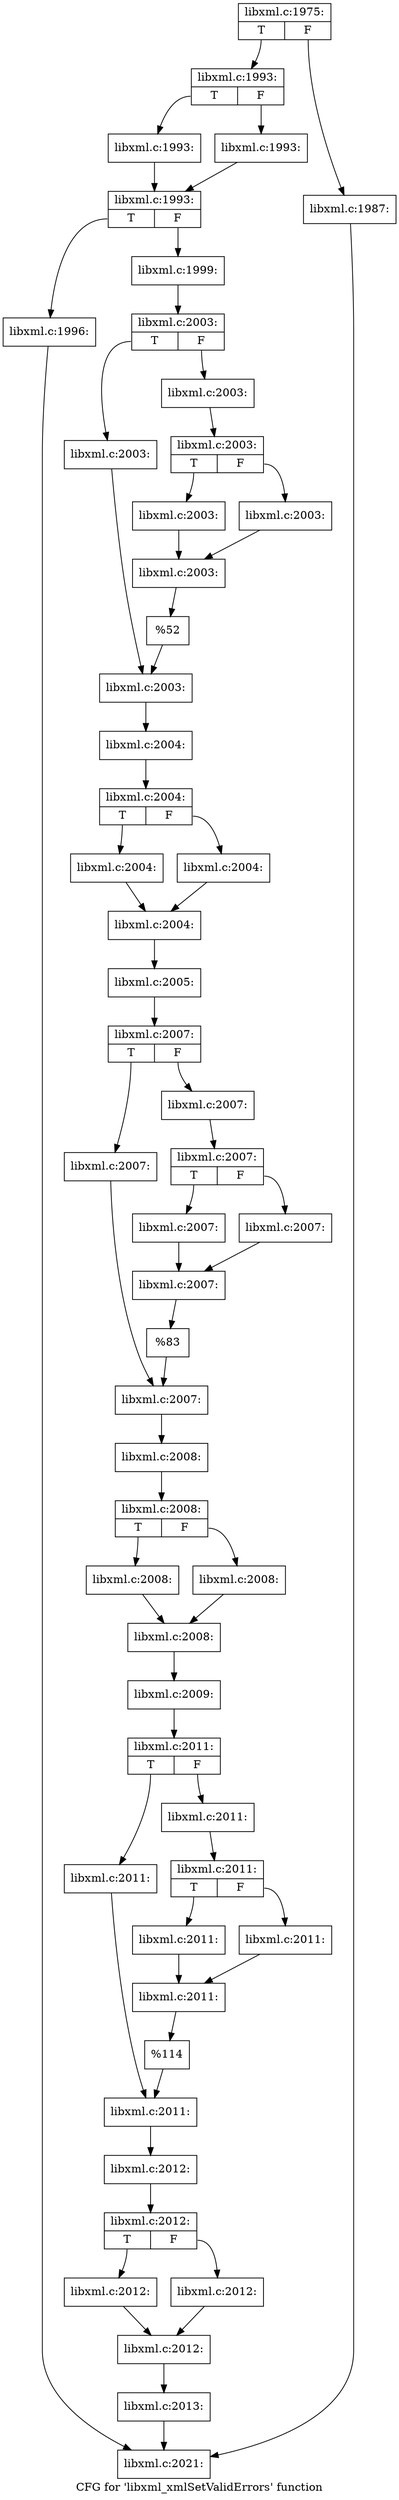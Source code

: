 digraph "CFG for 'libxml_xmlSetValidErrors' function" {
	label="CFG for 'libxml_xmlSetValidErrors' function";

	Node0x5601300 [shape=record,label="{libxml.c:1975:|{<s0>T|<s1>F}}"];
	Node0x5601300:s0 -> Node0x5603840;
	Node0x5601300:s1 -> Node0x56037f0;
	Node0x56037f0 [shape=record,label="{libxml.c:1987:}"];
	Node0x56037f0 -> Node0x5601630;
	Node0x5603840 [shape=record,label="{libxml.c:1993:|{<s0>T|<s1>F}}"];
	Node0x5603840:s0 -> Node0x56040a0;
	Node0x5603840:s1 -> Node0x56040f0;
	Node0x56040a0 [shape=record,label="{libxml.c:1993:}"];
	Node0x56040a0 -> Node0x5604140;
	Node0x56040f0 [shape=record,label="{libxml.c:1993:}"];
	Node0x56040f0 -> Node0x5604140;
	Node0x5604140 [shape=record,label="{libxml.c:1993:|{<s0>T|<s1>F}}"];
	Node0x5604140:s0 -> Node0x56051f0;
	Node0x5604140:s1 -> Node0x5605240;
	Node0x56051f0 [shape=record,label="{libxml.c:1996:}"];
	Node0x56051f0 -> Node0x5601630;
	Node0x5605240 [shape=record,label="{libxml.c:1999:}"];
	Node0x5605240 -> Node0x5605da0;
	Node0x5605da0 [shape=record,label="{libxml.c:2003:|{<s0>T|<s1>F}}"];
	Node0x5605da0:s0 -> Node0x5605fd0;
	Node0x5605da0:s1 -> Node0x5606070;
	Node0x5605fd0 [shape=record,label="{libxml.c:2003:}"];
	Node0x5605fd0 -> Node0x5606020;
	Node0x5606070 [shape=record,label="{libxml.c:2003:}"];
	Node0x5606070 -> Node0x56063b0;
	Node0x56063b0 [shape=record,label="{libxml.c:2003:|{<s0>T|<s1>F}}"];
	Node0x56063b0:s0 -> Node0x56065a0;
	Node0x56063b0:s1 -> Node0x5606640;
	Node0x56065a0 [shape=record,label="{libxml.c:2003:}"];
	Node0x56065a0 -> Node0x56065f0;
	Node0x5606640 [shape=record,label="{libxml.c:2003:}"];
	Node0x5606640 -> Node0x56065f0;
	Node0x56065f0 [shape=record,label="{libxml.c:2003:}"];
	Node0x56065f0 -> Node0x5606310;
	Node0x5606310 [shape=record,label="{%52}"];
	Node0x5606310 -> Node0x5606020;
	Node0x5606020 [shape=record,label="{libxml.c:2003:}"];
	Node0x5606020 -> Node0x5605d00;
	Node0x5605d00 [shape=record,label="{libxml.c:2004:}"];
	Node0x5605d00 -> Node0x5607270;
	Node0x5607270 [shape=record,label="{libxml.c:2004:|{<s0>T|<s1>F}}"];
	Node0x5607270:s0 -> Node0x5607430;
	Node0x5607270:s1 -> Node0x56074d0;
	Node0x5607430 [shape=record,label="{libxml.c:2004:}"];
	Node0x5607430 -> Node0x5607480;
	Node0x56074d0 [shape=record,label="{libxml.c:2004:}"];
	Node0x56074d0 -> Node0x5607480;
	Node0x5607480 [shape=record,label="{libxml.c:2004:}"];
	Node0x5607480 -> Node0x5605d50;
	Node0x5605d50 [shape=record,label="{libxml.c:2005:}"];
	Node0x5605d50 -> Node0x5607c60;
	Node0x5607c60 [shape=record,label="{libxml.c:2007:|{<s0>T|<s1>F}}"];
	Node0x5607c60:s0 -> Node0x5607f00;
	Node0x5607c60:s1 -> Node0x5607fa0;
	Node0x5607f00 [shape=record,label="{libxml.c:2007:}"];
	Node0x5607f00 -> Node0x5607f50;
	Node0x5607fa0 [shape=record,label="{libxml.c:2007:}"];
	Node0x5607fa0 -> Node0x5608340;
	Node0x5608340 [shape=record,label="{libxml.c:2007:|{<s0>T|<s1>F}}"];
	Node0x5608340:s0 -> Node0x5608530;
	Node0x5608340:s1 -> Node0x56085d0;
	Node0x5608530 [shape=record,label="{libxml.c:2007:}"];
	Node0x5608530 -> Node0x5608580;
	Node0x56085d0 [shape=record,label="{libxml.c:2007:}"];
	Node0x56085d0 -> Node0x5608580;
	Node0x5608580 [shape=record,label="{libxml.c:2007:}"];
	Node0x5608580 -> Node0x56082a0;
	Node0x56082a0 [shape=record,label="{%83}"];
	Node0x56082a0 -> Node0x5607f50;
	Node0x5607f50 [shape=record,label="{libxml.c:2007:}"];
	Node0x5607f50 -> Node0x5606360;
	Node0x5606360 [shape=record,label="{libxml.c:2008:}"];
	Node0x5606360 -> Node0x5609200;
	Node0x5609200 [shape=record,label="{libxml.c:2008:|{<s0>T|<s1>F}}"];
	Node0x5609200:s0 -> Node0x56093c0;
	Node0x5609200:s1 -> Node0x5609460;
	Node0x56093c0 [shape=record,label="{libxml.c:2008:}"];
	Node0x56093c0 -> Node0x5609410;
	Node0x5609460 [shape=record,label="{libxml.c:2008:}"];
	Node0x5609460 -> Node0x5609410;
	Node0x5609410 [shape=record,label="{libxml.c:2008:}"];
	Node0x5609410 -> Node0x5607c10;
	Node0x5607c10 [shape=record,label="{libxml.c:2009:}"];
	Node0x5607c10 -> Node0x5609bf0;
	Node0x5609bf0 [shape=record,label="{libxml.c:2011:|{<s0>T|<s1>F}}"];
	Node0x5609bf0:s0 -> Node0x5609e90;
	Node0x5609bf0:s1 -> Node0x5609f30;
	Node0x5609e90 [shape=record,label="{libxml.c:2011:}"];
	Node0x5609e90 -> Node0x5609ee0;
	Node0x5609f30 [shape=record,label="{libxml.c:2011:}"];
	Node0x5609f30 -> Node0x560a2d0;
	Node0x560a2d0 [shape=record,label="{libxml.c:2011:|{<s0>T|<s1>F}}"];
	Node0x560a2d0:s0 -> Node0x560a4c0;
	Node0x560a2d0:s1 -> Node0x560a560;
	Node0x560a4c0 [shape=record,label="{libxml.c:2011:}"];
	Node0x560a4c0 -> Node0x560a510;
	Node0x560a560 [shape=record,label="{libxml.c:2011:}"];
	Node0x560a560 -> Node0x560a510;
	Node0x560a510 [shape=record,label="{libxml.c:2011:}"];
	Node0x560a510 -> Node0x560a230;
	Node0x560a230 [shape=record,label="{%114}"];
	Node0x560a230 -> Node0x5609ee0;
	Node0x5609ee0 [shape=record,label="{libxml.c:2011:}"];
	Node0x5609ee0 -> Node0x56082f0;
	Node0x56082f0 [shape=record,label="{libxml.c:2012:}"];
	Node0x56082f0 -> Node0x560b190;
	Node0x560b190 [shape=record,label="{libxml.c:2012:|{<s0>T|<s1>F}}"];
	Node0x560b190:s0 -> Node0x560b350;
	Node0x560b190:s1 -> Node0x560b3f0;
	Node0x560b350 [shape=record,label="{libxml.c:2012:}"];
	Node0x560b350 -> Node0x560b3a0;
	Node0x560b3f0 [shape=record,label="{libxml.c:2012:}"];
	Node0x560b3f0 -> Node0x560b3a0;
	Node0x560b3a0 [shape=record,label="{libxml.c:2012:}"];
	Node0x560b3a0 -> Node0x5609ba0;
	Node0x5609ba0 [shape=record,label="{libxml.c:2013:}"];
	Node0x5609ba0 -> Node0x5601630;
	Node0x5601630 [shape=record,label="{libxml.c:2021:}"];
}
